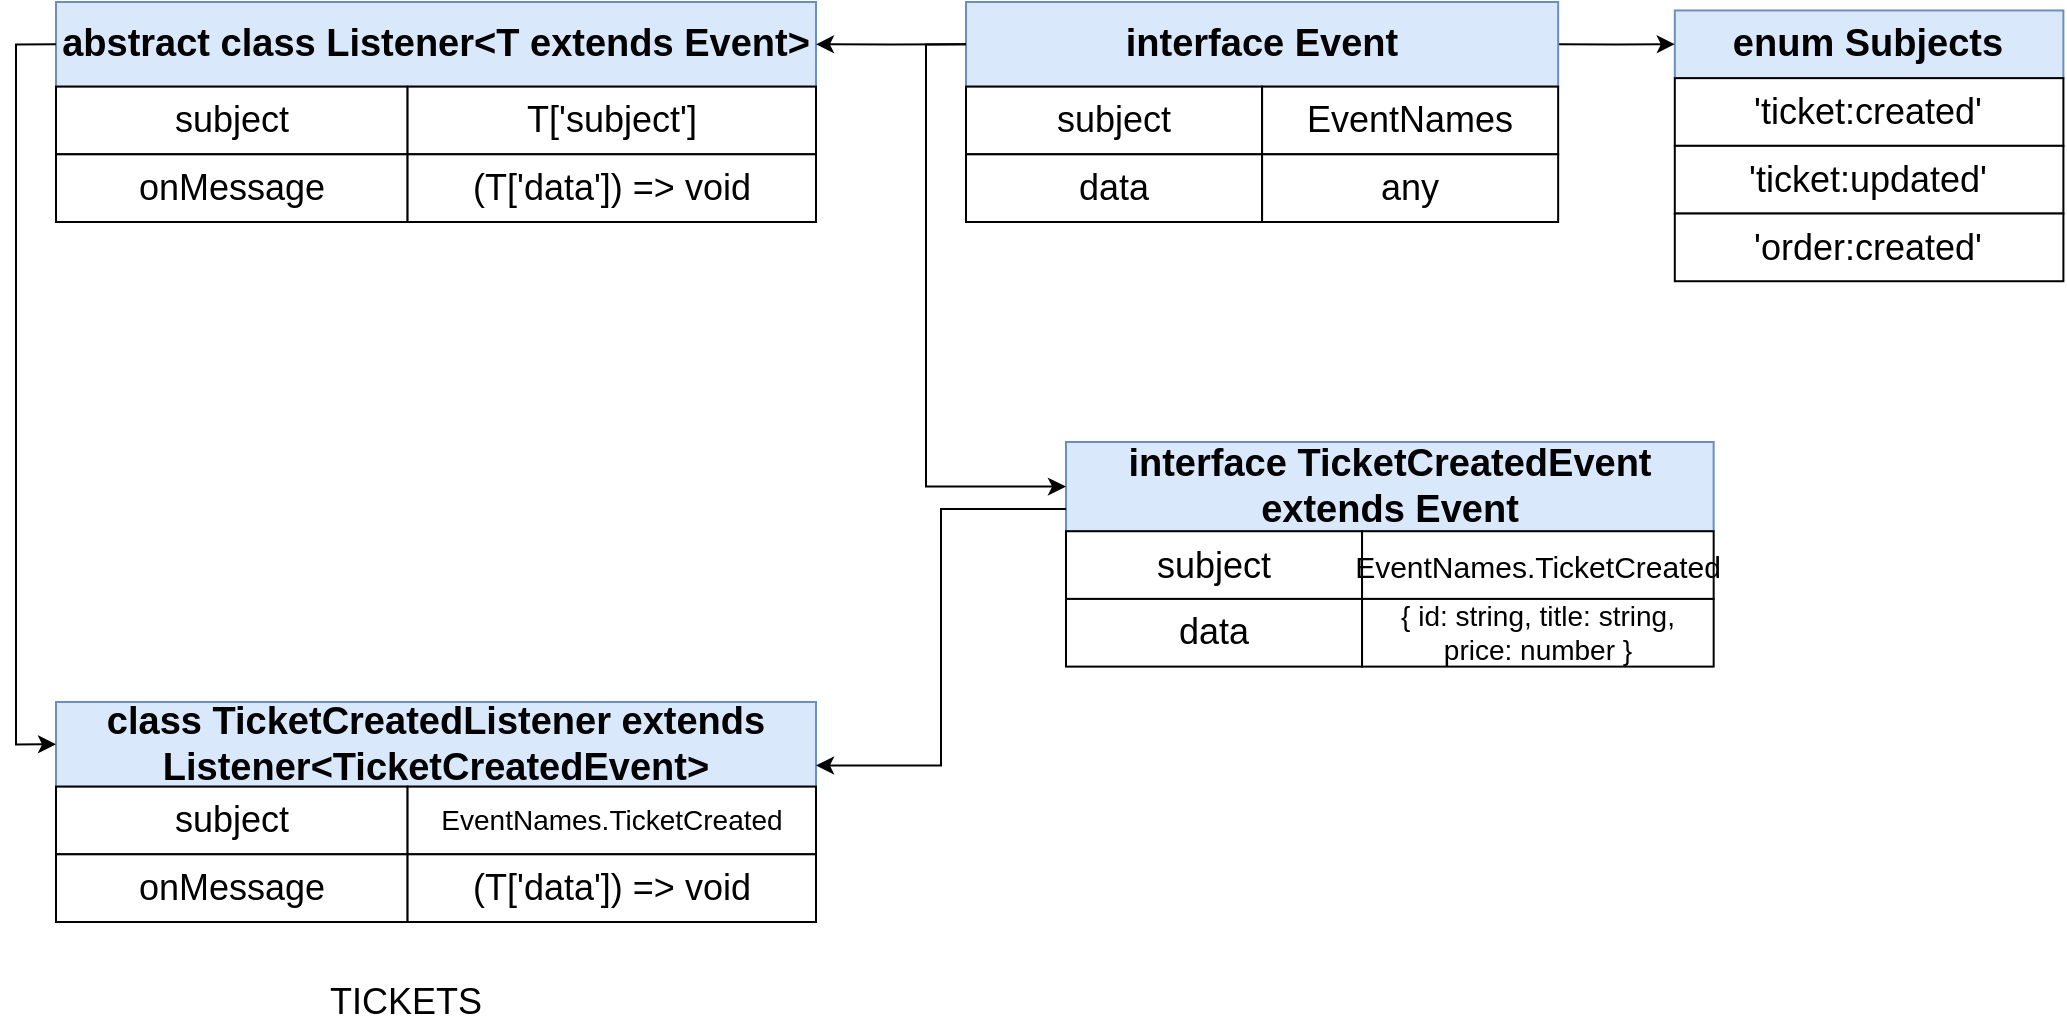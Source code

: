 <mxfile compressed="true" version="13.0.9" pages="3">
    <diagram id="tPIH83_94GURjgdGE3jw" name="Listener">
        <mxGraphModel dx="1532" dy="1152" grid="1" gridSize="10" guides="1" tooltips="1" connect="1" arrows="1" fold="1" page="1" pageScale="1" pageWidth="1100" pageHeight="850" math="0" shadow="0">
            <root>
                <mxCell id="0"/>
                <mxCell id="1" parent="0"/>
                <mxCell id="rXFmXn1mc_CrDyW_IC8P-1" value="" style="group;movable=0;resizable=0;rotatable=0;deletable=0;editable=0;connectable=0;" parent="1" vertex="1" connectable="0">
                    <mxGeometry x="55" y="240" width="990" height="510" as="geometry"/>
                </mxCell>
                <mxCell id="A-J_esfYODBap318pv2L-31" value="" style="group;movable=0;resizable=0;rotatable=0;deletable=0;editable=0;connectable=0;" parent="rXFmXn1mc_CrDyW_IC8P-1" vertex="1" connectable="0">
                    <mxGeometry width="990" height="380" as="geometry"/>
                </mxCell>
                <mxCell id="A-J_esfYODBap318pv2L-1" value="&lt;font color=&quot;#000000&quot;&gt;enum Subjects&lt;/font&gt;" style="rounded=0;whiteSpace=wrap;html=1;fontSize=19;align=center;fillColor=#dae8fc;strokeColor=#6c8ebf;fontStyle=1;movable=0;resizable=0;rotatable=0;deletable=0;editable=0;connectable=0;" parent="A-J_esfYODBap318pv2L-31" vertex="1">
                    <mxGeometry x="809.401" y="4.231" width="194.299" height="33.846" as="geometry"/>
                </mxCell>
                <mxCell id="A-J_esfYODBap318pv2L-2" value="'ticket:created'" style="rounded=0;whiteSpace=wrap;html=1;fontSize=18;align=center;fontStyle=0;movable=0;resizable=0;rotatable=0;deletable=0;editable=0;connectable=0;" parent="A-J_esfYODBap318pv2L-31" vertex="1">
                    <mxGeometry x="809.401" y="38.077" width="194.299" height="33.846" as="geometry"/>
                </mxCell>
                <mxCell id="A-J_esfYODBap318pv2L-3" value="'ticket:updated'" style="rounded=0;whiteSpace=wrap;html=1;fontSize=18;align=center;fontStyle=0;movable=0;resizable=0;rotatable=0;deletable=0;editable=0;connectable=0;" parent="A-J_esfYODBap318pv2L-31" vertex="1">
                    <mxGeometry x="809.401" y="71.923" width="194.299" height="33.846" as="geometry"/>
                </mxCell>
                <mxCell id="A-J_esfYODBap318pv2L-4" value="'order:created'" style="rounded=0;whiteSpace=wrap;html=1;fontSize=18;align=center;fontStyle=0;movable=0;resizable=0;rotatable=0;deletable=0;editable=0;connectable=0;" parent="A-J_esfYODBap318pv2L-31" vertex="1">
                    <mxGeometry x="809.401" y="105.769" width="194.299" height="33.846" as="geometry"/>
                </mxCell>
                <mxCell id="A-J_esfYODBap318pv2L-7" style="edgeStyle=orthogonalEdgeStyle;rounded=0;orthogonalLoop=1;jettySize=auto;html=1;exitX=1;exitY=0.5;exitDx=0;exitDy=0;fontSize=14;movable=0;resizable=0;rotatable=0;deletable=0;editable=0;connectable=0;" parent="A-J_esfYODBap318pv2L-31" source="A-J_esfYODBap318pv2L-8" target="A-J_esfYODBap318pv2L-1" edge="1">
                    <mxGeometry relative="1" as="geometry"/>
                </mxCell>
                <mxCell id="A-J_esfYODBap318pv2L-8" value="&lt;font color=&quot;#000000&quot;&gt;interface Event&lt;/font&gt;" style="rounded=0;whiteSpace=wrap;html=1;fontSize=19;align=center;fillColor=#dae8fc;strokeColor=#6c8ebf;fontStyle=1;movable=0;resizable=0;rotatable=0;deletable=0;editable=0;connectable=0;" parent="A-J_esfYODBap318pv2L-31" vertex="1">
                    <mxGeometry x="455.007" width="296.075" height="42.308" as="geometry"/>
                </mxCell>
                <mxCell id="A-J_esfYODBap318pv2L-9" value="subject" style="rounded=0;whiteSpace=wrap;html=1;fontSize=18;align=center;fontStyle=0;movable=0;resizable=0;rotatable=0;deletable=0;editable=0;connectable=0;" parent="A-J_esfYODBap318pv2L-31" vertex="1">
                    <mxGeometry x="455.007" y="42.308" width="148.037" height="33.846" as="geometry"/>
                </mxCell>
                <mxCell id="A-J_esfYODBap318pv2L-10" value="EventNames" style="rounded=0;whiteSpace=wrap;html=1;fontSize=18;align=center;fontStyle=0;movable=0;resizable=0;rotatable=0;deletable=0;editable=0;connectable=0;" parent="A-J_esfYODBap318pv2L-31" vertex="1">
                    <mxGeometry x="603.045" y="42.308" width="148.037" height="33.846" as="geometry"/>
                </mxCell>
                <mxCell id="A-J_esfYODBap318pv2L-11" value="data" style="rounded=0;whiteSpace=wrap;html=1;fontSize=18;align=center;fontStyle=0;movable=0;resizable=0;rotatable=0;deletable=0;editable=0;connectable=0;" parent="A-J_esfYODBap318pv2L-31" vertex="1">
                    <mxGeometry x="455.007" y="76.154" width="148.037" height="33.846" as="geometry"/>
                </mxCell>
                <mxCell id="A-J_esfYODBap318pv2L-12" value="any" style="rounded=0;whiteSpace=wrap;html=1;fontSize=18;align=center;fontStyle=0;movable=0;resizable=0;rotatable=0;deletable=0;editable=0;connectable=0;" parent="A-J_esfYODBap318pv2L-31" vertex="1">
                    <mxGeometry x="603.045" y="76.154" width="148.037" height="33.846" as="geometry"/>
                </mxCell>
                <mxCell id="A-J_esfYODBap318pv2L-14" value="&lt;font color=&quot;#000000&quot;&gt;interface TicketCreatedEvent extends Event&lt;/font&gt;" style="rounded=0;whiteSpace=wrap;html=1;fontSize=19;align=center;fillColor=#dae8fc;strokeColor=#6c8ebf;fontStyle=1;movable=0;resizable=0;rotatable=0;deletable=0;editable=0;connectable=0;" parent="A-J_esfYODBap318pv2L-31" vertex="1">
                    <mxGeometry x="505" y="220" width="323.83" height="44.62" as="geometry"/>
                </mxCell>
                <mxCell id="A-J_esfYODBap318pv2L-5" style="edgeStyle=orthogonalEdgeStyle;rounded=0;orthogonalLoop=1;jettySize=auto;html=1;exitX=0;exitY=0.5;exitDx=0;exitDy=0;entryX=0;entryY=0.5;entryDx=0;entryDy=0;fontSize=14;movable=0;resizable=0;rotatable=0;deletable=0;editable=0;connectable=0;" parent="A-J_esfYODBap318pv2L-31" source="A-J_esfYODBap318pv2L-8" target="A-J_esfYODBap318pv2L-14" edge="1">
                    <mxGeometry relative="1" as="geometry"/>
                </mxCell>
                <mxCell id="A-J_esfYODBap318pv2L-15" value="subject" style="rounded=0;whiteSpace=wrap;html=1;fontSize=18;align=center;fontStyle=0;movable=0;resizable=0;rotatable=0;deletable=0;editable=0;connectable=0;" parent="A-J_esfYODBap318pv2L-31" vertex="1">
                    <mxGeometry x="504.997" y="264.618" width="148.037" height="33.846" as="geometry"/>
                </mxCell>
                <mxCell id="A-J_esfYODBap318pv2L-16" value="EventNames.TicketCreated" style="rounded=0;whiteSpace=wrap;html=1;fontSize=15;align=center;fontStyle=0;movable=0;resizable=0;rotatable=0;deletable=0;editable=0;connectable=0;" parent="A-J_esfYODBap318pv2L-31" vertex="1">
                    <mxGeometry x="653.035" y="264.618" width="175.794" height="33.846" as="geometry"/>
                </mxCell>
                <mxCell id="A-J_esfYODBap318pv2L-17" value="data" style="rounded=0;whiteSpace=wrap;html=1;fontSize=18;align=center;fontStyle=0;movable=0;resizable=0;rotatable=0;deletable=0;editable=0;connectable=0;" parent="A-J_esfYODBap318pv2L-31" vertex="1">
                    <mxGeometry x="504.997" y="298.464" width="148.037" height="33.846" as="geometry"/>
                </mxCell>
                <mxCell id="A-J_esfYODBap318pv2L-18" value="{ id: string, title: string, price: number }" style="rounded=0;whiteSpace=wrap;html=1;fontSize=14;align=center;fontStyle=0;movable=0;resizable=0;rotatable=0;deletable=0;editable=0;connectable=0;" parent="A-J_esfYODBap318pv2L-31" vertex="1">
                    <mxGeometry x="653.035" y="298.464" width="175.794" height="33.846" as="geometry"/>
                </mxCell>
                <mxCell id="A-J_esfYODBap318pv2L-20" value="&lt;font color=&quot;#000000&quot;&gt;abstract class Listener&amp;lt;T extends Event&amp;gt;&lt;/font&gt;" style="rounded=0;whiteSpace=wrap;html=1;fontSize=19;align=center;fillColor=#dae8fc;strokeColor=#6c8ebf;fontStyle=1;movable=0;resizable=0;rotatable=0;deletable=0;editable=0;connectable=0;" parent="A-J_esfYODBap318pv2L-31" vertex="1">
                    <mxGeometry width="380" height="42.31" as="geometry"/>
                </mxCell>
                <mxCell id="A-J_esfYODBap318pv2L-6" style="edgeStyle=orthogonalEdgeStyle;rounded=0;orthogonalLoop=1;jettySize=auto;html=1;exitX=0;exitY=0.5;exitDx=0;exitDy=0;entryX=1;entryY=0.5;entryDx=0;entryDy=0;fontSize=14;movable=0;resizable=0;rotatable=0;deletable=0;editable=0;connectable=0;" parent="A-J_esfYODBap318pv2L-31" source="A-J_esfYODBap318pv2L-8" target="A-J_esfYODBap318pv2L-20" edge="1">
                    <mxGeometry relative="1" as="geometry"/>
                </mxCell>
                <mxCell id="A-J_esfYODBap318pv2L-21" value="subject" style="rounded=0;whiteSpace=wrap;html=1;fontSize=18;align=center;fontStyle=0;movable=0;resizable=0;rotatable=0;deletable=0;editable=0;connectable=0;" parent="A-J_esfYODBap318pv2L-31" vertex="1">
                    <mxGeometry y="42.308" width="175.794" height="33.846" as="geometry"/>
                </mxCell>
                <mxCell id="A-J_esfYODBap318pv2L-22" value="T['subject']" style="rounded=0;whiteSpace=wrap;html=1;fontSize=18;align=center;fontStyle=0;movable=0;resizable=0;rotatable=0;deletable=0;editable=0;connectable=0;" parent="A-J_esfYODBap318pv2L-31" vertex="1">
                    <mxGeometry x="175.79" y="42.31" width="204.21" height="33.85" as="geometry"/>
                </mxCell>
                <mxCell id="A-J_esfYODBap318pv2L-23" value="onMessage" style="rounded=0;whiteSpace=wrap;html=1;fontSize=18;align=center;fontStyle=0;movable=0;resizable=0;rotatable=0;deletable=0;editable=0;connectable=0;" parent="A-J_esfYODBap318pv2L-31" vertex="1">
                    <mxGeometry y="76.154" width="175.794" height="33.846" as="geometry"/>
                </mxCell>
                <mxCell id="A-J_esfYODBap318pv2L-24" value="(T['data']) =&amp;gt; void" style="rounded=0;whiteSpace=wrap;html=1;fontSize=18;align=center;fontStyle=0;movable=0;resizable=0;rotatable=0;deletable=0;editable=0;connectable=0;" parent="A-J_esfYODBap318pv2L-31" vertex="1">
                    <mxGeometry x="175.79" y="76.15" width="204.21" height="33.85" as="geometry"/>
                </mxCell>
                <mxCell id="A-J_esfYODBap318pv2L-25" value="&lt;font color=&quot;#000000&quot;&gt;class TicketCreatedListener extends Listener&amp;lt;TicketCreatedEvent&amp;gt;&lt;/font&gt;" style="rounded=0;whiteSpace=wrap;html=1;fontSize=19;align=center;fillColor=#dae8fc;strokeColor=#6c8ebf;fontStyle=1;movable=0;resizable=0;rotatable=0;deletable=0;editable=0;connectable=0;" parent="A-J_esfYODBap318pv2L-31" vertex="1">
                    <mxGeometry y="350" width="380" height="42.31" as="geometry"/>
                </mxCell>
                <mxCell id="A-J_esfYODBap318pv2L-13" style="edgeStyle=orthogonalEdgeStyle;rounded=0;orthogonalLoop=1;jettySize=auto;html=1;exitX=0;exitY=0.75;exitDx=0;exitDy=0;entryX=1;entryY=0.75;entryDx=0;entryDy=0;fontSize=14;movable=0;resizable=0;rotatable=0;deletable=0;editable=0;connectable=0;" parent="A-J_esfYODBap318pv2L-31" source="A-J_esfYODBap318pv2L-14" target="A-J_esfYODBap318pv2L-25" edge="1">
                    <mxGeometry relative="1" as="geometry"/>
                </mxCell>
                <mxCell id="A-J_esfYODBap318pv2L-19" style="edgeStyle=orthogonalEdgeStyle;rounded=0;orthogonalLoop=1;jettySize=auto;html=1;exitX=0;exitY=0.5;exitDx=0;exitDy=0;entryX=0;entryY=0.5;entryDx=0;entryDy=0;fontSize=14;movable=0;resizable=0;rotatable=0;deletable=0;editable=0;connectable=0;" parent="A-J_esfYODBap318pv2L-31" source="A-J_esfYODBap318pv2L-20" target="A-J_esfYODBap318pv2L-25" edge="1">
                    <mxGeometry relative="1" as="geometry"/>
                </mxCell>
                <mxCell id="A-J_esfYODBap318pv2L-26" value="subject" style="rounded=0;whiteSpace=wrap;html=1;fontSize=18;align=center;fontStyle=0;movable=0;resizable=0;rotatable=0;deletable=0;editable=0;connectable=0;" parent="A-J_esfYODBap318pv2L-31" vertex="1">
                    <mxGeometry y="392.308" width="175.794" height="33.846" as="geometry"/>
                </mxCell>
                <mxCell id="A-J_esfYODBap318pv2L-27" value="EventNames.TicketCreated" style="rounded=0;whiteSpace=wrap;html=1;fontSize=14;align=center;fontStyle=0;movable=0;resizable=0;rotatable=0;deletable=0;editable=0;connectable=0;" parent="A-J_esfYODBap318pv2L-31" vertex="1">
                    <mxGeometry x="175.79" y="392.31" width="204.21" height="33.85" as="geometry"/>
                </mxCell>
                <mxCell id="A-J_esfYODBap318pv2L-28" value="onMessage" style="rounded=0;whiteSpace=wrap;html=1;fontSize=18;align=center;fontStyle=0;movable=0;resizable=0;rotatable=0;deletable=0;editable=0;connectable=0;" parent="A-J_esfYODBap318pv2L-31" vertex="1">
                    <mxGeometry y="426.154" width="175.794" height="33.846" as="geometry"/>
                </mxCell>
                <mxCell id="A-J_esfYODBap318pv2L-29" value="(T['data']) =&amp;gt; void" style="rounded=0;whiteSpace=wrap;html=1;fontSize=18;align=center;fontStyle=0;movable=0;resizable=0;rotatable=0;deletable=0;editable=0;connectable=0;" parent="A-J_esfYODBap318pv2L-31" vertex="1">
                    <mxGeometry x="175.79" y="426.15" width="204.21" height="33.85" as="geometry"/>
                </mxCell>
                <mxCell id="3DqSKra2GNfhHArrDhzR-1" value="&lt;span style=&quot;font-family: &amp;#34;helvetica&amp;#34; ; font-size: 20px ; font-style: normal ; font-weight: 400 ; letter-spacing: normal ; text-align: center ; text-indent: 0px ; text-transform: none ; word-spacing: 0px ; float: none ; display: inline&quot;&gt;&lt;font color=&quot;#ffffff&quot;&gt;COMMON&lt;/font&gt;&lt;/span&gt;" style="text;whiteSpace=wrap;html=1;movable=0;resizable=0;rotatable=0;deletable=0;editable=0;connectable=0;" parent="A-J_esfYODBap318pv2L-31" vertex="1">
                    <mxGeometry x="455.01" y="139.62" width="120" height="30" as="geometry"/>
                </mxCell>
                <mxCell id="CAoBd8y-tPAxaw8pH3Di-3" value="TICKETS&lt;br&gt;" style="text;html=1;strokeColor=none;fillColor=none;align=center;verticalAlign=middle;whiteSpace=wrap;rounded=0;fontSize=18;movable=0;resizable=0;rotatable=0;deletable=0;editable=0;connectable=0;" parent="rXFmXn1mc_CrDyW_IC8P-1" vertex="1">
                    <mxGeometry x="155" y="490" width="40" height="20" as="geometry"/>
                </mxCell>
            </root>
        </mxGraphModel>
    </diagram>
    <diagram name="Publisher" id="MbcMztGx_7ztm0YTEIYd">
        &#xa;        
        <mxGraphModel dx="1532" dy="1152" grid="1" gridSize="10" guides="1" tooltips="1" connect="1" arrows="1" fold="1" page="1" pageScale="1" pageWidth="1100" pageHeight="850" math="0" shadow="0">
            &#xa;            
            <root>
                &#xa;                
                <mxCell id="tmyvHlmuwaw234Gjtrl9-0"/>
                &#xa;                
                <mxCell id="tmyvHlmuwaw234Gjtrl9-1" parent="tmyvHlmuwaw234Gjtrl9-0"/>
                &#xa;                
                <mxCell id="hUA1g0JHZQ9CCbwK4yM3-0" value="" style="group;movable=0;resizable=0;rotatable=0;deletable=0;editable=0;connectable=0;" parent="tmyvHlmuwaw234Gjtrl9-1" vertex="1" connectable="0">
                    &#xa;                    
                    <mxGeometry x="50" y="234.5" width="1015" height="525.5" as="geometry"/>
                    &#xa;                
                </mxCell>
                &#xa;                
                <mxCell id="tmyvHlmuwaw234Gjtrl9-32" style="edgeStyle=orthogonalEdgeStyle;rounded=0;orthogonalLoop=1;jettySize=auto;html=1;exitX=0.5;exitY=1;exitDx=0;exitDy=0;movable=0;resizable=0;rotatable=0;deletable=0;editable=0;connectable=0;" parent="hUA1g0JHZQ9CCbwK4yM3-0" source="tmyvHlmuwaw234Gjtrl9-23" edge="1">
                    &#xa;                    
                    <mxGeometry relative="1" as="geometry">
                        &#xa;                        
                        <mxPoint x="93" y="120" as="targetPoint"/>
                        &#xa;                    
                    </mxGeometry>
                    &#xa;                
                </mxCell>
                &#xa;                
                <mxCell id="tmyvHlmuwaw234Gjtrl9-3" value="&lt;font color=&quot;#000000&quot;&gt;enum Subjects&lt;/font&gt;" style="rounded=0;whiteSpace=wrap;html=1;fontSize=19;align=center;fillColor=#dae8fc;strokeColor=#6c8ebf;fontStyle=1;movable=0;resizable=0;rotatable=0;deletable=0;editable=0;connectable=0;" parent="hUA1g0JHZQ9CCbwK4yM3-0" vertex="1">
                    &#xa;                    
                    <mxGeometry x="820.701" y="4.231" width="194.299" height="33.846" as="geometry"/>
                    &#xa;                
                </mxCell>
                &#xa;                
                <mxCell id="tmyvHlmuwaw234Gjtrl9-4" value="'ticket:created'" style="rounded=0;whiteSpace=wrap;html=1;fontSize=18;align=center;fontStyle=0;movable=0;resizable=0;rotatable=0;deletable=0;editable=0;connectable=0;" parent="hUA1g0JHZQ9CCbwK4yM3-0" vertex="1">
                    &#xa;                    
                    <mxGeometry x="820.701" y="38.077" width="194.299" height="33.846" as="geometry"/>
                    &#xa;                
                </mxCell>
                &#xa;                
                <mxCell id="tmyvHlmuwaw234Gjtrl9-5" value="'ticket:updated'" style="rounded=0;whiteSpace=wrap;html=1;fontSize=18;align=center;fontStyle=0;movable=0;resizable=0;rotatable=0;deletable=0;editable=0;connectable=0;" parent="hUA1g0JHZQ9CCbwK4yM3-0" vertex="1">
                    &#xa;                    
                    <mxGeometry x="820.701" y="71.923" width="194.299" height="33.846" as="geometry"/>
                    &#xa;                
                </mxCell>
                &#xa;                
                <mxCell id="tmyvHlmuwaw234Gjtrl9-6" value="'order:created'" style="rounded=0;whiteSpace=wrap;html=1;fontSize=18;align=center;fontStyle=0;movable=0;resizable=0;rotatable=0;deletable=0;editable=0;connectable=0;" parent="hUA1g0JHZQ9CCbwK4yM3-0" vertex="1">
                    &#xa;                    
                    <mxGeometry x="820.701" y="105.769" width="194.299" height="33.846" as="geometry"/>
                    &#xa;                
                </mxCell>
                &#xa;                
                <mxCell id="tmyvHlmuwaw234Gjtrl9-7" style="edgeStyle=orthogonalEdgeStyle;rounded=0;orthogonalLoop=1;jettySize=auto;html=1;exitX=1;exitY=0.5;exitDx=0;exitDy=0;fontSize=14;movable=0;resizable=0;rotatable=0;deletable=0;editable=0;connectable=0;" parent="hUA1g0JHZQ9CCbwK4yM3-0" source="tmyvHlmuwaw234Gjtrl9-8" target="tmyvHlmuwaw234Gjtrl9-3" edge="1">
                    &#xa;                    
                    <mxGeometry relative="1" as="geometry"/>
                    &#xa;                
                </mxCell>
                &#xa;                
                <mxCell id="tmyvHlmuwaw234Gjtrl9-8" value="&lt;font color=&quot;#000000&quot;&gt;interface Event&lt;/font&gt;" style="rounded=0;whiteSpace=wrap;html=1;fontSize=19;align=center;fillColor=#dae8fc;strokeColor=#6c8ebf;fontStyle=1;movable=0;resizable=0;rotatable=0;deletable=0;editable=0;connectable=0;" parent="hUA1g0JHZQ9CCbwK4yM3-0" vertex="1">
                    &#xa;                    
                    <mxGeometry x="469.997" width="296.075" height="42.308" as="geometry"/>
                    &#xa;                
                </mxCell>
                &#xa;                
                <mxCell id="tmyvHlmuwaw234Gjtrl9-9" value="subject" style="rounded=0;whiteSpace=wrap;html=1;fontSize=18;align=center;fontStyle=0;movable=0;resizable=0;rotatable=0;deletable=0;editable=0;connectable=0;" parent="hUA1g0JHZQ9CCbwK4yM3-0" vertex="1">
                    &#xa;                    
                    <mxGeometry x="469.997" y="42.308" width="148.037" height="33.846" as="geometry"/>
                    &#xa;                
                </mxCell>
                &#xa;                
                <mxCell id="tmyvHlmuwaw234Gjtrl9-10" value="EventNames" style="rounded=0;whiteSpace=wrap;html=1;fontSize=18;align=center;fontStyle=0;movable=0;resizable=0;rotatable=0;deletable=0;editable=0;connectable=0;" parent="hUA1g0JHZQ9CCbwK4yM3-0" vertex="1">
                    &#xa;                    
                    <mxGeometry x="618.035" y="42.308" width="148.037" height="33.846" as="geometry"/>
                    &#xa;                
                </mxCell>
                &#xa;                
                <mxCell id="tmyvHlmuwaw234Gjtrl9-11" value="data" style="rounded=0;whiteSpace=wrap;html=1;fontSize=18;align=center;fontStyle=0;movable=0;resizable=0;rotatable=0;deletable=0;editable=0;connectable=0;" parent="hUA1g0JHZQ9CCbwK4yM3-0" vertex="1">
                    &#xa;                    
                    <mxGeometry x="469.997" y="76.154" width="148.037" height="33.846" as="geometry"/>
                    &#xa;                
                </mxCell>
                &#xa;                
                <mxCell id="tmyvHlmuwaw234Gjtrl9-12" value="any" style="rounded=0;whiteSpace=wrap;html=1;fontSize=18;align=center;fontStyle=0;movable=0;resizable=0;rotatable=0;deletable=0;editable=0;connectable=0;" parent="hUA1g0JHZQ9CCbwK4yM3-0" vertex="1">
                    &#xa;                    
                    <mxGeometry x="618.035" y="76.154" width="148.037" height="33.846" as="geometry"/>
                    &#xa;                
                </mxCell>
                &#xa;                
                <mxCell id="tmyvHlmuwaw234Gjtrl9-13" value="&lt;font color=&quot;#000000&quot;&gt;interface TicketCreatedEvent extends Event&lt;/font&gt;" style="rounded=0;whiteSpace=wrap;html=1;fontSize=19;align=center;fillColor=#dae8fc;strokeColor=#6c8ebf;fontStyle=1;movable=0;resizable=0;rotatable=0;deletable=0;editable=0;connectable=0;" parent="hUA1g0JHZQ9CCbwK4yM3-0" vertex="1">
                    &#xa;                    
                    <mxGeometry x="570" y="225.5" width="339.39" height="42.31" as="geometry"/>
                    &#xa;                
                </mxCell>
                &#xa;                
                <mxCell id="tmyvHlmuwaw234Gjtrl9-14" style="edgeStyle=orthogonalEdgeStyle;rounded=0;orthogonalLoop=1;jettySize=auto;html=1;exitX=0;exitY=0.5;exitDx=0;exitDy=0;entryX=0;entryY=0.5;entryDx=0;entryDy=0;fontSize=14;movable=0;resizable=0;rotatable=0;deletable=0;editable=0;connectable=0;" parent="hUA1g0JHZQ9CCbwK4yM3-0" source="tmyvHlmuwaw234Gjtrl9-8" target="tmyvHlmuwaw234Gjtrl9-13" edge="1">
                    &#xa;                    
                    <mxGeometry relative="1" as="geometry"/>
                    &#xa;                
                </mxCell>
                &#xa;                
                <mxCell id="tmyvHlmuwaw234Gjtrl9-15" value="subject" style="rounded=0;whiteSpace=wrap;html=1;fontSize=18;align=center;fontStyle=0;movable=0;resizable=0;rotatable=0;deletable=0;editable=0;connectable=0;" parent="hUA1g0JHZQ9CCbwK4yM3-0" vertex="1">
                    &#xa;                    
                    <mxGeometry x="569.997" y="267.808" width="148.037" height="33.846" as="geometry"/>
                    &#xa;                
                </mxCell>
                &#xa;                
                <mxCell id="tmyvHlmuwaw234Gjtrl9-16" value="EventNames.TicketCreated" style="rounded=0;whiteSpace=wrap;html=1;fontSize=15;align=center;fontStyle=0;movable=0;resizable=0;rotatable=0;deletable=0;editable=0;connectable=0;" parent="hUA1g0JHZQ9CCbwK4yM3-0" vertex="1">
                    &#xa;                    
                    <mxGeometry x="718.03" y="267.81" width="191.36" height="33.85" as="geometry"/>
                    &#xa;                
                </mxCell>
                &#xa;                
                <mxCell id="tmyvHlmuwaw234Gjtrl9-17" value="data" style="rounded=0;whiteSpace=wrap;html=1;fontSize=18;align=center;fontStyle=0;movable=0;resizable=0;rotatable=0;deletable=0;editable=0;connectable=0;" parent="hUA1g0JHZQ9CCbwK4yM3-0" vertex="1">
                    &#xa;                    
                    <mxGeometry x="569.997" y="301.654" width="148.037" height="33.846" as="geometry"/>
                    &#xa;                
                </mxCell>
                &#xa;                
                <mxCell id="tmyvHlmuwaw234Gjtrl9-18" value="{ id: string, title: string, price: number }" style="rounded=0;whiteSpace=wrap;html=1;fontSize=14;align=center;fontStyle=0;movable=0;resizable=0;rotatable=0;deletable=0;editable=0;connectable=0;" parent="hUA1g0JHZQ9CCbwK4yM3-0" vertex="1">
                    &#xa;                    
                    <mxGeometry x="718.03" y="301.65" width="191.36" height="33.85" as="geometry"/>
                    &#xa;                
                </mxCell>
                &#xa;                
                <mxCell id="tmyvHlmuwaw234Gjtrl9-19" value="abstract class Publisher&amp;lt;T extends Event&amp;gt;" style="rounded=0;whiteSpace=wrap;html=1;fontSize=19;align=center;fillColor=#dae8fc;strokeColor=#6c8ebf;fontStyle=1;movable=0;resizable=0;rotatable=0;deletable=0;editable=0;connectable=0;" parent="hUA1g0JHZQ9CCbwK4yM3-0" vertex="1">
                    &#xa;                    
                    <mxGeometry width="375" height="42.31" as="geometry"/>
                    &#xa;                
                </mxCell>
                &#xa;                
                <mxCell id="tmyvHlmuwaw234Gjtrl9-20" style="edgeStyle=orthogonalEdgeStyle;rounded=0;orthogonalLoop=1;jettySize=auto;html=1;exitX=0;exitY=0.5;exitDx=0;exitDy=0;entryX=1;entryY=0.5;entryDx=0;entryDy=0;fontSize=14;movable=0;resizable=0;rotatable=0;deletable=0;editable=0;connectable=0;" parent="hUA1g0JHZQ9CCbwK4yM3-0" source="tmyvHlmuwaw234Gjtrl9-8" target="tmyvHlmuwaw234Gjtrl9-19" edge="1">
                    &#xa;                    
                    <mxGeometry relative="1" as="geometry"/>
                    &#xa;                
                </mxCell>
                &#xa;                
                <mxCell id="tmyvHlmuwaw234Gjtrl9-21" value="subject" style="rounded=0;whiteSpace=wrap;html=1;fontSize=18;align=center;fontStyle=0;movable=0;resizable=0;rotatable=0;deletable=0;editable=0;connectable=0;" parent="hUA1g0JHZQ9CCbwK4yM3-0" vertex="1">
                    &#xa;                    
                    <mxGeometry y="42.308" width="175.794" height="33.846" as="geometry"/>
                    &#xa;                
                </mxCell>
                &#xa;                
                <mxCell id="tmyvHlmuwaw234Gjtrl9-22" value="T['subject']" style="rounded=0;whiteSpace=wrap;html=1;fontSize=18;align=center;fontStyle=0;movable=0;resizable=0;rotatable=0;deletable=0;editable=0;connectable=0;" parent="hUA1g0JHZQ9CCbwK4yM3-0" vertex="1">
                    &#xa;                    
                    <mxGeometry x="175.79" y="42.31" width="229.21" height="33.85" as="geometry"/>
                    &#xa;                
                </mxCell>
                &#xa;                
                <mxCell id="tmyvHlmuwaw234Gjtrl9-23" value="publish" style="rounded=0;whiteSpace=wrap;html=1;fontSize=18;align=center;fontStyle=0;movable=0;resizable=0;rotatable=0;deletable=0;editable=0;connectable=0;" parent="hUA1g0JHZQ9CCbwK4yM3-0" vertex="1">
                    &#xa;                    
                    <mxGeometry y="76.15" width="175.79" height="43.85" as="geometry"/>
                    &#xa;                
                </mxCell>
                &#xa;                
                <mxCell id="tmyvHlmuwaw234Gjtrl9-24" value="(T['data']) =&amp;gt; Promise&amp;lt;void&amp;gt;" style="rounded=0;whiteSpace=wrap;html=1;fontSize=18;align=center;fontStyle=0;movable=0;resizable=0;rotatable=0;deletable=0;editable=0;connectable=0;" parent="hUA1g0JHZQ9CCbwK4yM3-0" vertex="1">
                    &#xa;                    
                    <mxGeometry x="175" y="76.15" width="230" height="43.85" as="geometry"/>
                    &#xa;                
                </mxCell>
                &#xa;                
                <mxCell id="tmyvHlmuwaw234Gjtrl9-25" value="&lt;font color=&quot;#000000&quot;&gt;class TicketCreatedPublisher extends Publisher&amp;lt;TicketCreatedEvent&amp;gt;&lt;/font&gt;" style="rounded=0;whiteSpace=wrap;html=1;fontSize=19;align=center;fillColor=#dae8fc;strokeColor=#6c8ebf;fontStyle=1;movable=0;resizable=0;rotatable=0;deletable=0;editable=0;connectable=0;" parent="hUA1g0JHZQ9CCbwK4yM3-0" vertex="1">
                    &#xa;                    
                    <mxGeometry x="50" y="365.5" width="415" height="42.31" as="geometry"/>
                    &#xa;                
                </mxCell>
                &#xa;                
                <mxCell id="tmyvHlmuwaw234Gjtrl9-26" style="edgeStyle=orthogonalEdgeStyle;rounded=0;orthogonalLoop=1;jettySize=auto;html=1;exitX=0;exitY=0.75;exitDx=0;exitDy=0;entryX=1;entryY=0.75;entryDx=0;entryDy=0;fontSize=14;movable=0;resizable=0;rotatable=0;deletable=0;editable=0;connectable=0;" parent="hUA1g0JHZQ9CCbwK4yM3-0" source="tmyvHlmuwaw234Gjtrl9-13" target="tmyvHlmuwaw234Gjtrl9-25" edge="1">
                    &#xa;                    
                    <mxGeometry relative="1" as="geometry"/>
                    &#xa;                
                </mxCell>
                &#xa;                
                <mxCell id="tmyvHlmuwaw234Gjtrl9-27" style="edgeStyle=orthogonalEdgeStyle;rounded=0;orthogonalLoop=1;jettySize=auto;html=1;exitX=0;exitY=0.5;exitDx=0;exitDy=0;entryX=0;entryY=0.5;entryDx=0;entryDy=0;fontSize=14;movable=0;resizable=0;rotatable=0;deletable=0;editable=0;connectable=0;" parent="hUA1g0JHZQ9CCbwK4yM3-0" source="tmyvHlmuwaw234Gjtrl9-19" target="tmyvHlmuwaw234Gjtrl9-25" edge="1">
                    &#xa;                    
                    <mxGeometry relative="1" as="geometry"/>
                    &#xa;                
                </mxCell>
                &#xa;                
                <mxCell id="tmyvHlmuwaw234Gjtrl9-28" value="subject" style="rounded=0;whiteSpace=wrap;html=1;fontSize=18;align=center;fontStyle=0;movable=0;resizable=0;rotatable=0;deletable=0;editable=0;connectable=0;" parent="hUA1g0JHZQ9CCbwK4yM3-0" vertex="1">
                    &#xa;                    
                    <mxGeometry x="50" y="407.808" width="175.794" height="33.846" as="geometry"/>
                    &#xa;                
                </mxCell>
                &#xa;                
                <mxCell id="tmyvHlmuwaw234Gjtrl9-29" value="EventNames.TicketCreated" style="rounded=0;whiteSpace=wrap;html=1;fontSize=14;align=center;fontStyle=0;movable=0;resizable=0;rotatable=0;deletable=0;editable=0;connectable=0;" parent="hUA1g0JHZQ9CCbwK4yM3-0" vertex="1">
                    &#xa;                    
                    <mxGeometry x="225.79" y="407.81" width="239.21" height="33.85" as="geometry"/>
                    &#xa;                
                </mxCell>
                &#xa;                
                <mxCell id="tmyvHlmuwaw234Gjtrl9-30" value="publish" style="rounded=0;whiteSpace=wrap;html=1;fontSize=18;align=center;fontStyle=0;movable=0;resizable=0;rotatable=0;deletable=0;editable=0;connectable=0;" parent="hUA1g0JHZQ9CCbwK4yM3-0" vertex="1">
                    &#xa;                    
                    <mxGeometry x="50" y="441.65" width="175.79" height="43.85" as="geometry"/>
                    &#xa;                
                </mxCell>
                &#xa;                
                <mxCell id="tmyvHlmuwaw234Gjtrl9-31" value="(T['data']) =&amp;gt; Promise&amp;lt;void&amp;gt;" style="rounded=0;whiteSpace=wrap;html=1;fontSize=18;align=center;fontStyle=0;movable=0;resizable=0;rotatable=0;deletable=0;editable=0;connectable=0;" parent="hUA1g0JHZQ9CCbwK4yM3-0" vertex="1">
                    &#xa;                    
                    <mxGeometry x="225.79" y="441.65" width="239.21" height="43.85" as="geometry"/>
                    &#xa;                
                </mxCell>
                &#xa;                
                <mxCell id="hNPWUAc8-zSebu1q31a3-0" value="TICKETS&lt;br&gt;" style="text;html=1;strokeColor=none;fillColor=none;align=center;verticalAlign=middle;whiteSpace=wrap;rounded=0;fontSize=18;movable=0;resizable=0;rotatable=0;deletable=0;editable=0;connectable=0;" parent="hUA1g0JHZQ9CCbwK4yM3-0" vertex="1">
                    &#xa;                    
                    <mxGeometry x="205" y="505.5" width="40" height="20" as="geometry"/>
                    &#xa;                
                </mxCell>
                &#xa;                
                <mxCell id="spHuRKNmoRXbvvIpqR7z-2" value="&lt;font style=&quot;font-size: 20px&quot;&gt;COMMON&lt;/font&gt;" style="text;html=1;strokeColor=none;fillColor=none;align=center;verticalAlign=middle;whiteSpace=wrap;rounded=0;movable=0;resizable=0;rotatable=0;deletable=0;editable=0;connectable=0;" parent="hUA1g0JHZQ9CCbwK4yM3-0" vertex="1">
                    &#xa;                    
                    <mxGeometry x="465" y="160.5" width="110" height="30" as="geometry"/>
                    &#xa;                
                </mxCell>
                &#xa;                
                <mxCell id="sjDHjba9WV79sBhWNpE--0" value="abstract class Publisher&amp;lt;T extends Event&amp;gt;" style="rounded=0;whiteSpace=wrap;html=1;fontSize=19;align=center;fillColor=#dae8fc;strokeColor=#6c8ebf;fontStyle=1;movable=0;resizable=0;rotatable=0;deletable=0;editable=0;connectable=0;" parent="hUA1g0JHZQ9CCbwK4yM3-0" vertex="1">
                    &#xa;                    
                    <mxGeometry width="375" height="42.31" as="geometry"/>
                    &#xa;                
                </mxCell>
                &#xa;                
                <mxCell id="sjDHjba9WV79sBhWNpE--1" value="&lt;font color=&quot;#000000&quot;&gt;abstract class Publisher&amp;lt;T extends Event&amp;gt;&lt;/font&gt;" style="rounded=0;whiteSpace=wrap;html=1;fontSize=19;align=center;fillColor=#dae8fc;strokeColor=#6c8ebf;fontStyle=1;movable=0;resizable=0;rotatable=0;deletable=0;editable=0;connectable=0;" parent="hUA1g0JHZQ9CCbwK4yM3-0" vertex="1">
                    &#xa;                    
                    <mxGeometry width="405" height="42.31" as="geometry"/>
                    &#xa;                
                </mxCell>
                &#xa;            
            </root>
            &#xa;        
        </mxGraphModel>
        &#xa;    
    </diagram>
    <diagram id="R6cjD_UDBY53QYbBNcDu" name="Tickets - Route Handler">
        <mxGraphModel dx="1532" dy="1152" grid="1" gridSize="10" guides="1" tooltips="1" connect="1" arrows="1" fold="1" page="1" pageScale="1" pageWidth="1100" pageHeight="850" math="0" shadow="0">
            <root>
                <mxCell id="6Yb-h8PK68-BevpJ96do-0"/>
                <mxCell id="6Yb-h8PK68-BevpJ96do-1" parent="6Yb-h8PK68-BevpJ96do-0"/>
                <mxCell id="R249KrDMtAMSoYqM7pmq-0" value="&lt;font color=&quot;#000000&quot;&gt;index.ts&lt;/font&gt;" style="rounded=0;whiteSpace=wrap;html=1;fontStyle=0;fontSize=19;fillColor=#ffe6cc;strokeColor=#d79b00;movable=0;resizable=0;rotatable=0;deletable=0;editable=0;connectable=0;" parent="6Yb-h8PK68-BevpJ96do-1" vertex="1">
                    <mxGeometry x="200" y="390" width="160" height="50" as="geometry"/>
                </mxCell>
                <mxCell id="R249KrDMtAMSoYqM7pmq-1" style="edgeStyle=orthogonalEdgeStyle;rounded=0;orthogonalLoop=1;jettySize=auto;html=1;exitX=0;exitY=0.5;exitDx=0;exitDy=0;entryX=1;entryY=0.5;entryDx=0;entryDy=0;fontSize=14;movable=0;resizable=0;rotatable=0;deletable=0;editable=0;connectable=0;" parent="6Yb-h8PK68-BevpJ96do-1" source="R249KrDMtAMSoYqM7pmq-2" target="R249KrDMtAMSoYqM7pmq-5" edge="1">
                    <mxGeometry relative="1" as="geometry"/>
                </mxCell>
                <mxCell id="R249KrDMtAMSoYqM7pmq-2" value="&lt;font color=&quot;#000000&quot;&gt;TicketCreated Publisher&lt;/font&gt;" style="rounded=0;whiteSpace=wrap;html=1;fontStyle=0;fontSize=19;fillColor=#d5e8d4;strokeColor=#82b366;movable=0;resizable=0;rotatable=0;deletable=0;editable=0;connectable=0;" parent="6Yb-h8PK68-BevpJ96do-1" vertex="1">
                    <mxGeometry x="700" y="390" width="160" height="50" as="geometry"/>
                </mxCell>
                <mxCell id="R249KrDMtAMSoYqM7pmq-3" value="&lt;i style=&quot;font-size: 14px;&quot;&gt;Expects to get an initialize NATS client&lt;/i&gt;" style="rounded=0;whiteSpace=wrap;html=1;fontStyle=0;fontSize=14;movable=0;resizable=0;rotatable=0;deletable=0;editable=0;connectable=0;" parent="6Yb-h8PK68-BevpJ96do-1" vertex="1">
                    <mxGeometry x="700" y="440" width="160" height="140" as="geometry"/>
                </mxCell>
                <mxCell id="R249KrDMtAMSoYqM7pmq-4" style="edgeStyle=orthogonalEdgeStyle;rounded=0;orthogonalLoop=1;jettySize=auto;html=1;exitX=0;exitY=0.5;exitDx=0;exitDy=0;fontSize=14;movable=0;resizable=0;rotatable=0;deletable=0;editable=0;connectable=0;" parent="6Yb-h8PK68-BevpJ96do-1" source="R249KrDMtAMSoYqM7pmq-5" target="R249KrDMtAMSoYqM7pmq-10" edge="1">
                    <mxGeometry relative="1" as="geometry"/>
                </mxCell>
                <mxCell id="R249KrDMtAMSoYqM7pmq-5" value="&lt;font color=&quot;#000000&quot;&gt;TicketCreated Route Handler&lt;/font&gt;" style="rounded=0;whiteSpace=wrap;html=1;fontStyle=0;fontSize=19;fillColor=#dae8fc;strokeColor=#6c8ebf;movable=0;resizable=0;rotatable=0;deletable=0;editable=0;connectable=0;" parent="6Yb-h8PK68-BevpJ96do-1" vertex="1">
                    <mxGeometry x="490" y="390" width="160" height="50" as="geometry"/>
                </mxCell>
                <mxCell id="R249KrDMtAMSoYqM7pmq-6" value="&lt;i style=&quot;font-size: 14px;&quot;&gt;Create an instance of Publisher (requires a NATS client)&lt;/i&gt;" style="rounded=0;whiteSpace=wrap;html=1;fontStyle=0;fontSize=14;movable=0;resizable=0;rotatable=0;deletable=0;editable=0;connectable=0;" parent="6Yb-h8PK68-BevpJ96do-1" vertex="1">
                    <mxGeometry x="490" y="440" width="160" height="140" as="geometry"/>
                </mxCell>
                <mxCell id="R249KrDMtAMSoYqM7pmq-7" value="&lt;i style=&quot;font-size: 14px&quot;&gt;Code to initialize a NATS client&lt;br&gt;&lt;br&gt;&lt;br&gt;&lt;br&gt;&lt;br&gt;&lt;/i&gt;" style="rounded=0;whiteSpace=wrap;html=1;fontStyle=0;fontSize=14;movable=0;resizable=0;rotatable=0;deletable=0;editable=0;connectable=0;" parent="6Yb-h8PK68-BevpJ96do-1" vertex="1">
                    <mxGeometry x="200" y="440" width="160" height="140" as="geometry"/>
                </mxCell>
                <mxCell id="R249KrDMtAMSoYqM7pmq-8" value="&lt;font color=&quot;#000000&quot;&gt;NATS Client&lt;/font&gt;" style="rounded=0;whiteSpace=wrap;html=1;fontSize=14;fillColor=#e1d5e7;strokeColor=#9673a6;fontStyle=1;movable=0;resizable=0;rotatable=0;deletable=0;editable=0;connectable=0;" parent="6Yb-h8PK68-BevpJ96do-1" vertex="1">
                    <mxGeometry x="230" y="520" width="100" height="50" as="geometry"/>
                </mxCell>
                <mxCell id="R249KrDMtAMSoYqM7pmq-9" style="edgeStyle=orthogonalEdgeStyle;rounded=0;orthogonalLoop=1;jettySize=auto;html=1;exitX=0;exitY=0.5;exitDx=0;exitDy=0;fontSize=14;movable=0;resizable=0;rotatable=0;deletable=0;editable=0;connectable=0;" parent="6Yb-h8PK68-BevpJ96do-1" source="R249KrDMtAMSoYqM7pmq-10" target="R249KrDMtAMSoYqM7pmq-0" edge="1">
                    <mxGeometry relative="1" as="geometry"/>
                </mxCell>
                <mxCell id="R249KrDMtAMSoYqM7pmq-10" value="app.ts" style="rounded=0;whiteSpace=wrap;html=1;fontStyle=0;fontSize=19;fillColor=#f5f5f5;strokeColor=#666666;fontColor=#333333;movable=0;resizable=0;rotatable=0;deletable=0;editable=0;connectable=0;" parent="6Yb-h8PK68-BevpJ96do-1" vertex="1">
                    <mxGeometry x="390" y="400" width="70" height="30" as="geometry"/>
                </mxCell>
                <mxCell id="R249KrDMtAMSoYqM7pmq-11" value="&lt;font color=&quot;#000000&quot;&gt;nats-wrapper.ts&amp;nbsp;&lt;/font&gt;" style="rounded=0;whiteSpace=wrap;html=1;fontStyle=0;fontSize=19;fillColor=#fff2cc;strokeColor=#d6b656;movable=0;resizable=0;rotatable=0;deletable=0;editable=0;connectable=0;" parent="6Yb-h8PK68-BevpJ96do-1" vertex="1">
                    <mxGeometry x="310" y="180" width="260" height="40" as="geometry"/>
                </mxCell>
                <mxCell id="R249KrDMtAMSoYqM7pmq-12" style="edgeStyle=orthogonalEdgeStyle;rounded=0;orthogonalLoop=1;jettySize=auto;html=1;exitX=0.25;exitY=1;exitDx=0;exitDy=0;entryX=0.5;entryY=0;entryDx=0;entryDy=0;fontSize=14;movable=0;resizable=0;rotatable=0;deletable=0;editable=0;connectable=0;" parent="6Yb-h8PK68-BevpJ96do-1" source="R249KrDMtAMSoYqM7pmq-14" target="R249KrDMtAMSoYqM7pmq-0" edge="1">
                    <mxGeometry relative="1" as="geometry"/>
                </mxCell>
                <mxCell id="R249KrDMtAMSoYqM7pmq-13" style="edgeStyle=orthogonalEdgeStyle;rounded=0;orthogonalLoop=1;jettySize=auto;html=1;exitX=0.75;exitY=1;exitDx=0;exitDy=0;fontSize=14;movable=0;resizable=0;rotatable=0;deletable=0;editable=0;connectable=0;" parent="6Yb-h8PK68-BevpJ96do-1" source="R249KrDMtAMSoYqM7pmq-14" target="R249KrDMtAMSoYqM7pmq-5" edge="1">
                    <mxGeometry relative="1" as="geometry"/>
                </mxCell>
                <mxCell id="R249KrDMtAMSoYqM7pmq-14" value="" style="rounded=0;whiteSpace=wrap;html=1;fontStyle=0;fontSize=14;movable=0;resizable=0;rotatable=0;deletable=0;editable=0;connectable=0;" parent="6Yb-h8PK68-BevpJ96do-1" vertex="1">
                    <mxGeometry x="310" y="220" width="260" height="130" as="geometry"/>
                </mxCell>
                <mxCell id="R249KrDMtAMSoYqM7pmq-15" value="&lt;font color=&quot;#000000&quot;&gt;Class NatsWrapper&lt;/font&gt;" style="rounded=0;whiteSpace=wrap;html=1;fontStyle=0;fontSize=19;fillColor=#fff2cc;strokeColor=#d6b656;movable=0;resizable=0;rotatable=0;deletable=0;editable=0;connectable=0;" parent="6Yb-h8PK68-BevpJ96do-1" vertex="1">
                    <mxGeometry x="330" y="230" width="220" height="35" as="geometry"/>
                </mxCell>
                <mxCell id="R249KrDMtAMSoYqM7pmq-16" value="client" style="rounded=0;whiteSpace=wrap;html=1;fontStyle=0;fontSize=14;movable=0;resizable=0;rotatable=0;deletable=0;editable=0;connectable=0;" parent="6Yb-h8PK68-BevpJ96do-1" vertex="1">
                    <mxGeometry x="330" y="265" width="110" height="35" as="geometry"/>
                </mxCell>
                <mxCell id="R249KrDMtAMSoYqM7pmq-17" value="Stan" style="rounded=0;whiteSpace=wrap;html=1;fontStyle=0;fontSize=14;movable=0;resizable=0;rotatable=0;deletable=0;editable=0;connectable=0;" parent="6Yb-h8PK68-BevpJ96do-1" vertex="1">
                    <mxGeometry x="440" y="265" width="110" height="35" as="geometry"/>
                </mxCell>
                <mxCell id="R249KrDMtAMSoYqM7pmq-18" value="&lt;font color=&quot;#000000&quot;&gt;export new NatsWrapper()&lt;/font&gt;" style="rounded=0;whiteSpace=wrap;html=1;fontStyle=0;fontSize=15;fillColor=#fff2cc;strokeColor=#d6b656;movable=0;resizable=0;rotatable=0;deletable=0;editable=0;connectable=0;" parent="6Yb-h8PK68-BevpJ96do-1" vertex="1">
                    <mxGeometry x="330" y="320" width="220" height="30" as="geometry"/>
                </mxCell>
            </root>
        </mxGraphModel>
    </diagram>
</mxfile>